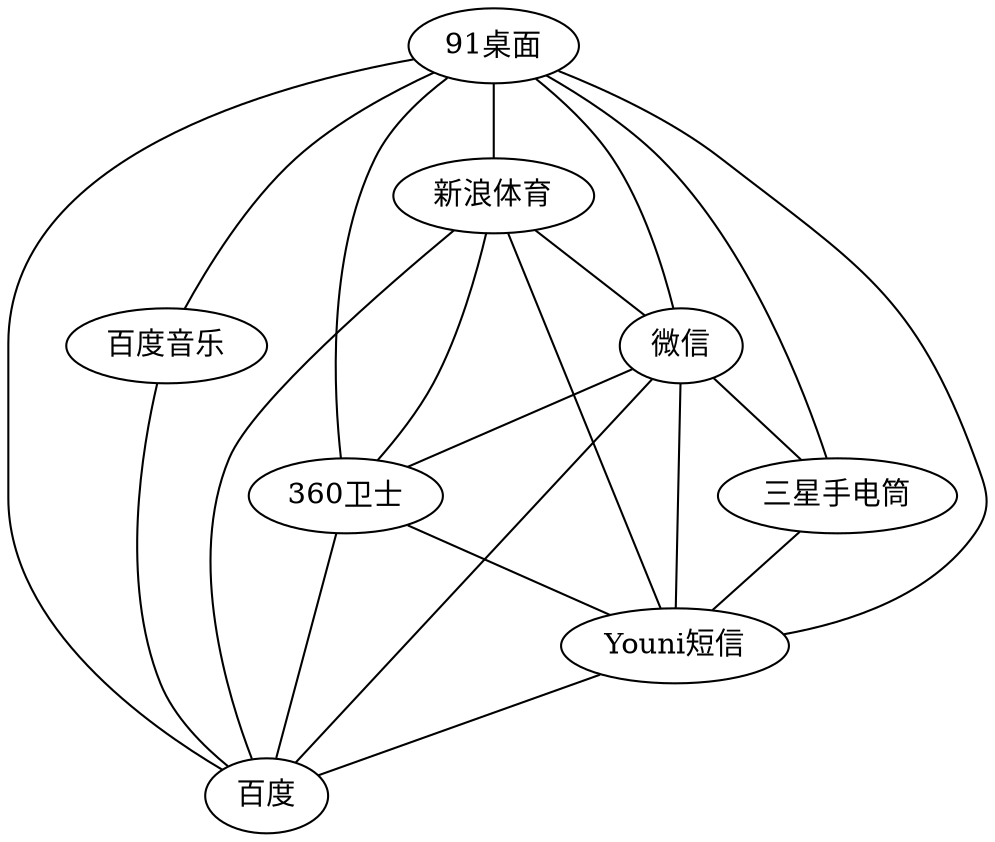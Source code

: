 strict graph  {
	"91桌面" -- 新浪体育	 [weights="[0, 0, 0, 0, 0, 0, 3]"];
	"91桌面" -- 百度音乐	 [weights="[0, 0, 0, 0, 0, 0, 1]"];
	"91桌面" -- 微信	 [weights="[0, 0, 0, 0, 0, 0, 32]"];
	"91桌面" -- 三星手电筒	 [weights="[0, 0, 0, 0, 0, 0, 1]"];
	"91桌面" -- "360卫士"	 [weights="[0, 0, 0, 0, 0, 0, 6]"];
	"91桌面" -- Youni短信	 [weights="[0, 0, 0, 0, 0, 0, 36]"];
	"91桌面" -- 百度	 [weights="[0, 0, 0, 0, 0, 0, 10]"];
	新浪体育 -- 微信	 [weights="[0, 0, 0, 0, 0, 0, 3]"];
	新浪体育 -- "360卫士"	 [weights="[0, 0, 0, 0, 0, 0, 1]"];
	新浪体育 -- Youni短信	 [weights="[0, 0, 0, 0, 0, 0, 3]"];
	新浪体育 -- 百度	 [weights="[0, 0, 0, 0, 0, 0, 2]"];
	百度音乐 -- 百度	 [weights="[0, 0, 0, 0, 0, 0, 1]"];
	微信 -- 三星手电筒	 [weights="[0, 0, 0, 0, 0, 0, 1]"];
	微信 -- "360卫士"	 [weights="[0, 0, 0, 0, 0, 0, 5]"];
	微信 -- Youni短信	 [weights="[0, 0, 0, 0, 0, 0, 26]"];
	微信 -- 百度	 [weights="[0, 0, 0, 0, 0, 0, 6]"];
	三星手电筒 -- Youni短信	 [weights="[0, 0, 0, 0, 0, 0, 1]"];
	"360卫士" -- Youni短信	 [weights="[0, 0, 0, 0, 0, 0, 4]"];
	"360卫士" -- 百度	 [weights="[0, 0, 0, 0, 0, 0, 1]"];
	Youni短信 -- 百度	 [weights="[0, 0, 0, 0, 0, 0, 7]"];
}
